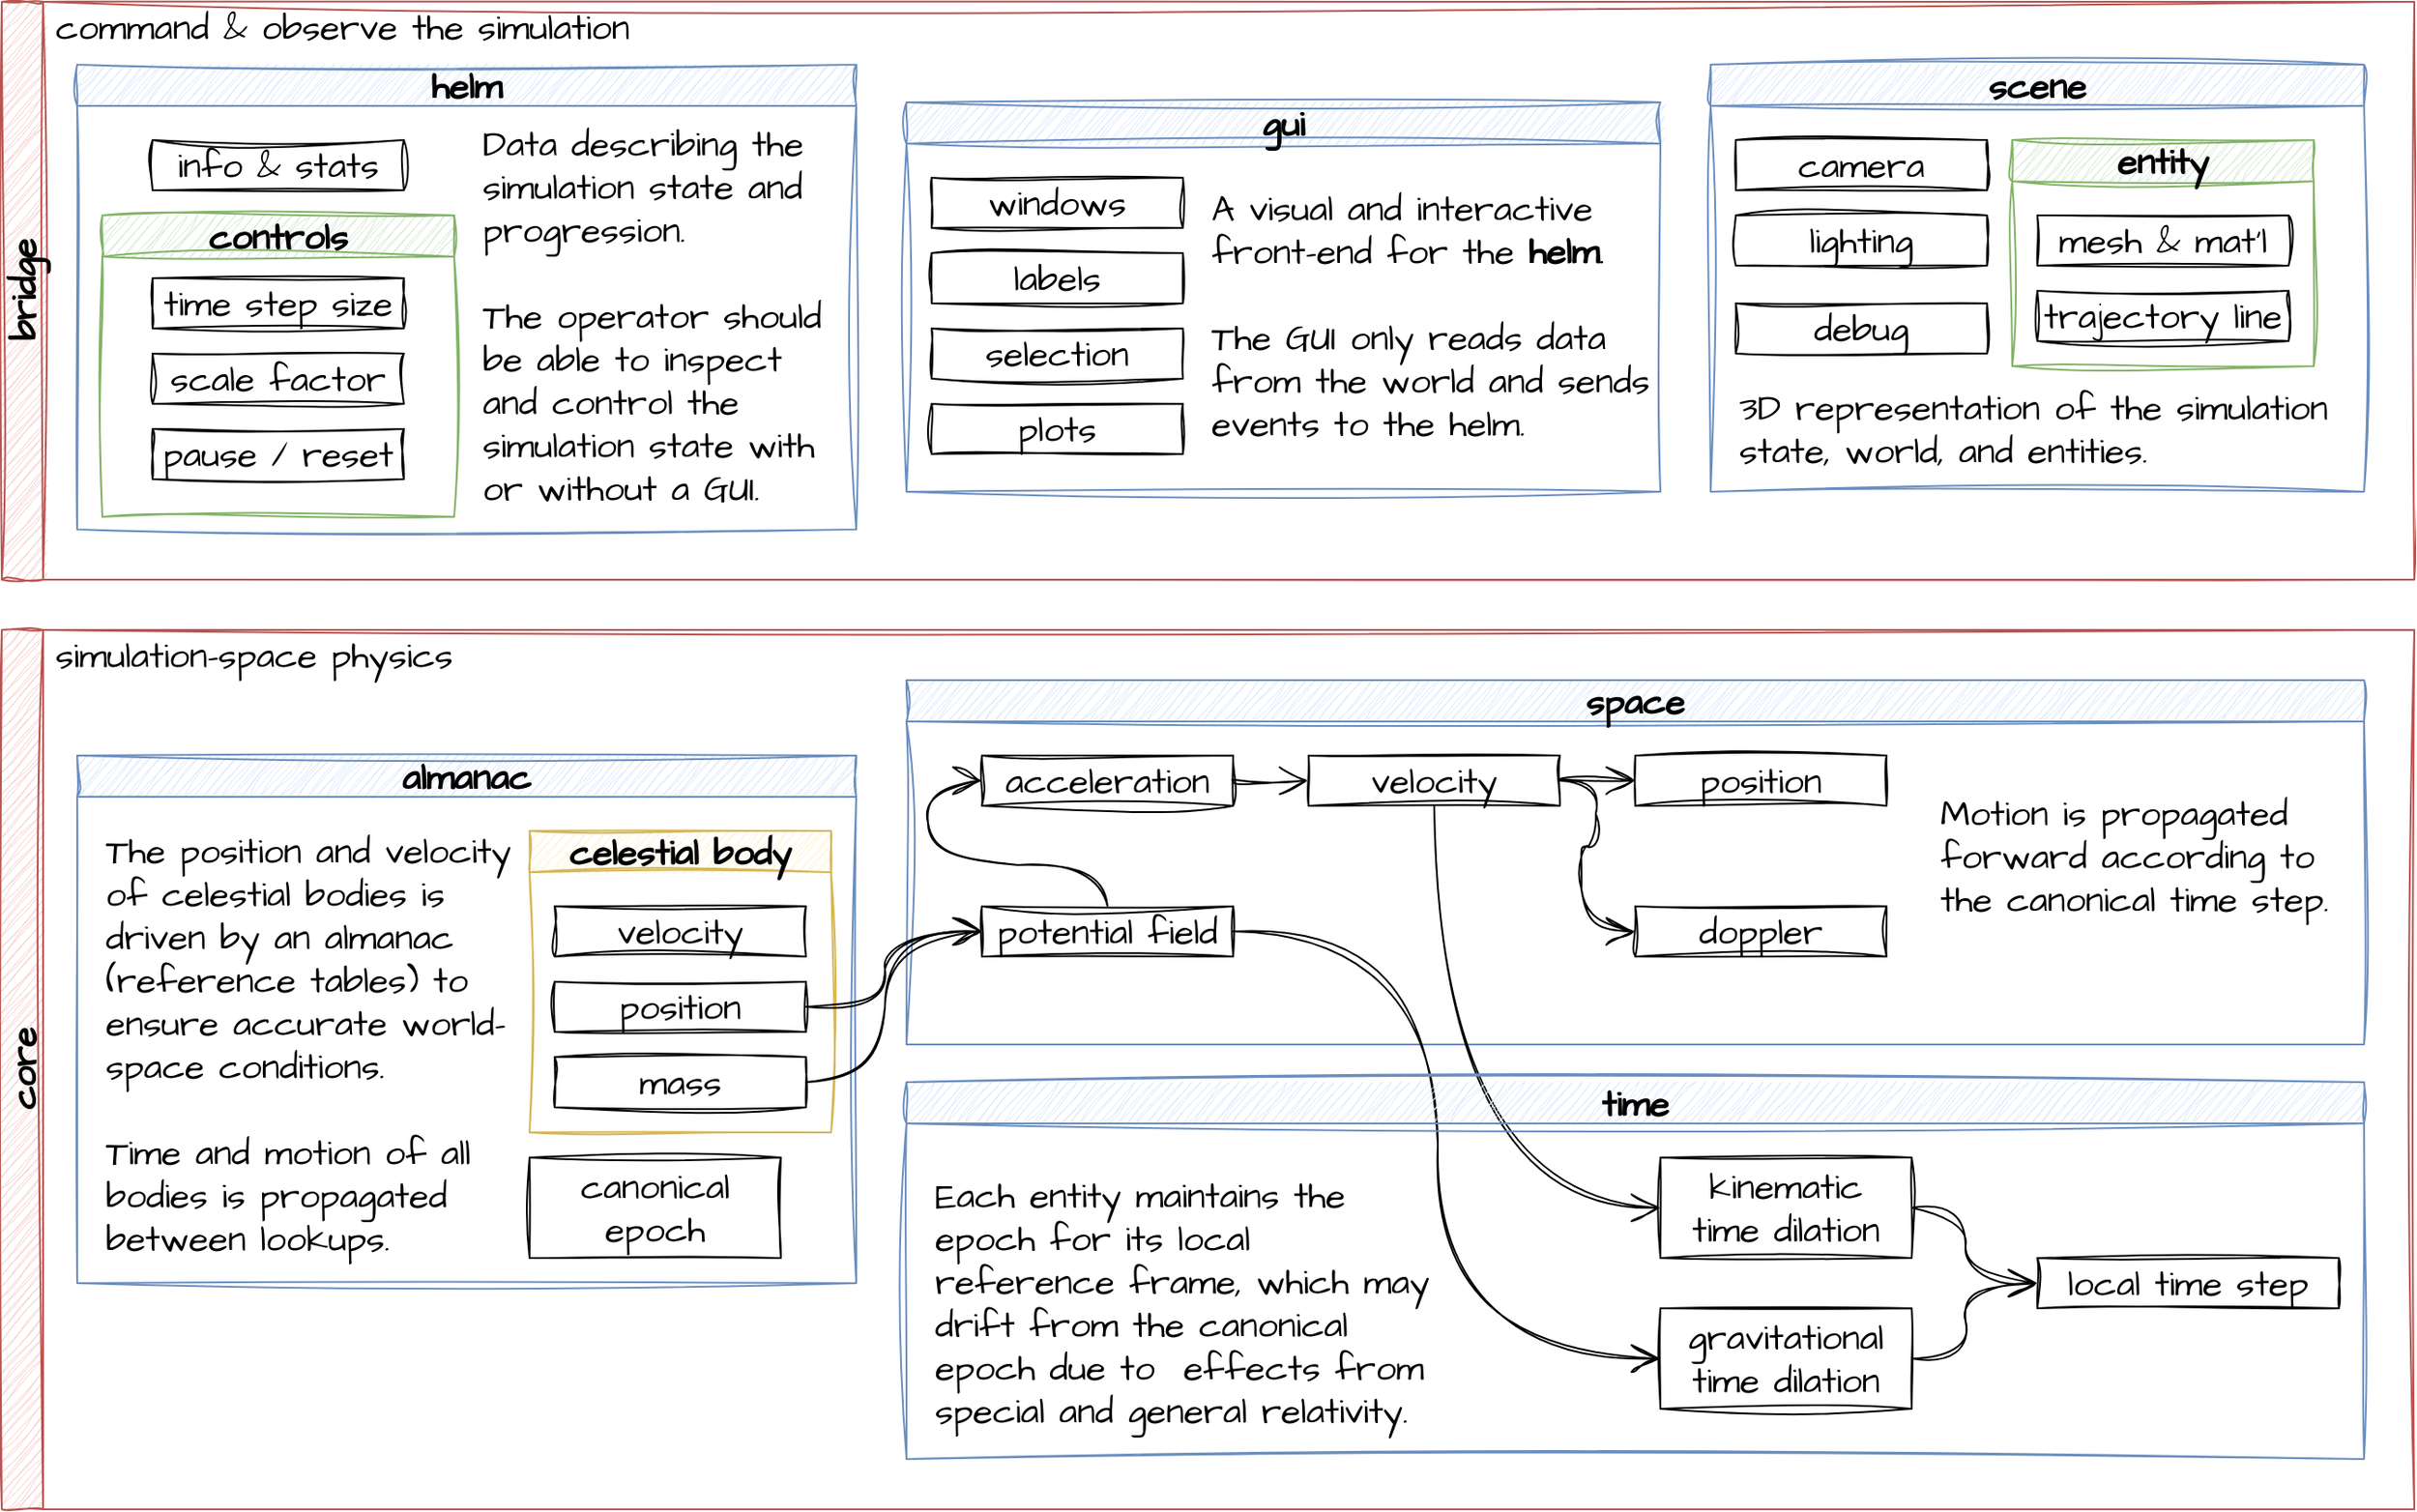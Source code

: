<mxfile>
    <diagram id="0l3K0aD21WyDGiMrzfFD" name="Page-1">
        <mxGraphModel dx="4024" dy="1450" grid="1" gridSize="14" guides="1" tooltips="1" connect="1" arrows="1" fold="1" page="0" pageScale="1" pageWidth="850" pageHeight="1100" background="none" math="0" shadow="0">
            <root>
                <mxCell id="0"/>
                <mxCell id="1" parent="0"/>
                <mxCell id="5" value="core" style="swimlane;horizontal=0;whiteSpace=wrap;html=1;sketch=1;hachureGap=4;jiggle=2;curveFitting=1;fontFamily=Architects Daughter;fontSource=https%3A%2F%2Ffonts.googleapis.com%2Fcss%3Ffamily%3DArchitects%2BDaughter;fontSize=20;fillColor=#f8cecc;strokeColor=#b85450;" parent="1" vertex="1">
                    <mxGeometry x="-896" y="294" width="1344" height="490" as="geometry"/>
                </mxCell>
                <mxCell id="8" value="simulation-space physics" style="text;html=1;strokeColor=none;fillColor=none;align=left;verticalAlign=middle;whiteSpace=wrap;rounded=0;sketch=1;hachureGap=4;jiggle=2;curveFitting=1;fontFamily=Architects Daughter;fontSource=https%3A%2F%2Ffonts.googleapis.com%2Fcss%3Ffamily%3DArchitects%2BDaughter;fontSize=20;" parent="5" vertex="1">
                    <mxGeometry x="28" width="392" height="28" as="geometry"/>
                </mxCell>
                <mxCell id="10" value="space" style="swimlane;whiteSpace=wrap;html=1;sketch=1;hachureGap=4;jiggle=2;curveFitting=1;fontFamily=Architects Daughter;fontSource=https%3A%2F%2Ffonts.googleapis.com%2Fcss%3Ffamily%3DArchitects%2BDaughter;fontSize=20;fillColor=#dae8fc;strokeColor=#6c8ebf;startSize=23;" parent="5" vertex="1">
                    <mxGeometry x="504" y="28" width="812" height="203" as="geometry"/>
                </mxCell>
                <mxCell id="22" value="acceleration" style="rounded=0;whiteSpace=wrap;html=1;sketch=1;hachureGap=4;jiggle=2;curveFitting=1;fontFamily=Architects Daughter;fontSource=https%3A%2F%2Ffonts.googleapis.com%2Fcss%3Ffamily%3DArchitects%2BDaughter;fontSize=20;" parent="10" vertex="1">
                    <mxGeometry x="42" y="42" width="140" height="28" as="geometry"/>
                </mxCell>
                <mxCell id="27" style="edgeStyle=orthogonalEdgeStyle;curved=1;rounded=0;sketch=1;hachureGap=4;jiggle=2;curveFitting=1;orthogonalLoop=1;jettySize=auto;html=1;entryX=0;entryY=0.5;entryDx=0;entryDy=0;fontFamily=Architects Daughter;fontSource=https%3A%2F%2Ffonts.googleapis.com%2Fcss%3Ffamily%3DArchitects%2BDaughter;fontSize=16;endArrow=open;startSize=14;endSize=14;sourcePerimeterSpacing=8;targetPerimeterSpacing=8;exitX=1;exitY=0.5;exitDx=0;exitDy=0;" parent="10" source="22" target="26" edge="1">
                    <mxGeometry relative="1" as="geometry"/>
                </mxCell>
                <mxCell id="33" style="edgeStyle=orthogonalEdgeStyle;curved=1;rounded=0;sketch=1;hachureGap=4;jiggle=2;curveFitting=1;orthogonalLoop=1;jettySize=auto;html=1;exitX=0.5;exitY=0;exitDx=0;exitDy=0;entryX=0;entryY=0.5;entryDx=0;entryDy=0;fontFamily=Architects Daughter;fontSource=https%3A%2F%2Ffonts.googleapis.com%2Fcss%3Ffamily%3DArchitects%2BDaughter;fontSize=16;endArrow=open;startSize=14;endSize=14;sourcePerimeterSpacing=8;targetPerimeterSpacing=8;" parent="10" source="31" target="22" edge="1">
                    <mxGeometry relative="1" as="geometry"/>
                </mxCell>
                <mxCell id="26" value="velocity" style="rounded=0;whiteSpace=wrap;html=1;sketch=1;hachureGap=4;jiggle=2;curveFitting=1;fontFamily=Architects Daughter;fontSource=https%3A%2F%2Ffonts.googleapis.com%2Fcss%3Ffamily%3DArchitects%2BDaughter;fontSize=20;" parent="10" vertex="1">
                    <mxGeometry x="224" y="42" width="140" height="28" as="geometry"/>
                </mxCell>
                <mxCell id="28" style="edgeStyle=orthogonalEdgeStyle;curved=1;rounded=0;sketch=1;hachureGap=4;jiggle=2;curveFitting=1;orthogonalLoop=1;jettySize=auto;html=1;exitX=1;exitY=0.5;exitDx=0;exitDy=0;entryX=0;entryY=0.5;entryDx=0;entryDy=0;fontFamily=Architects Daughter;fontSource=https%3A%2F%2Ffonts.googleapis.com%2Fcss%3Ffamily%3DArchitects%2BDaughter;fontSize=16;endArrow=open;startSize=14;endSize=14;sourcePerimeterSpacing=8;targetPerimeterSpacing=8;" parent="10" source="26" target="23" edge="1">
                    <mxGeometry relative="1" as="geometry"/>
                </mxCell>
                <mxCell id="23" value="position" style="rounded=0;whiteSpace=wrap;html=1;sketch=1;hachureGap=4;jiggle=2;curveFitting=1;fontFamily=Architects Daughter;fontSource=https%3A%2F%2Ffonts.googleapis.com%2Fcss%3Ffamily%3DArchitects%2BDaughter;fontSize=20;" parent="10" vertex="1">
                    <mxGeometry x="406" y="42" width="140" height="28" as="geometry"/>
                </mxCell>
                <mxCell id="31" value="potential field" style="rounded=0;whiteSpace=wrap;html=1;sketch=1;hachureGap=4;jiggle=2;curveFitting=1;fontFamily=Architects Daughter;fontSource=https%3A%2F%2Ffonts.googleapis.com%2Fcss%3Ffamily%3DArchitects%2BDaughter;fontSize=20;" parent="10" vertex="1">
                    <mxGeometry x="42" y="126" width="140" height="28" as="geometry"/>
                </mxCell>
                <mxCell id="115" value="doppler" style="rounded=0;whiteSpace=wrap;html=1;sketch=1;hachureGap=4;jiggle=2;curveFitting=1;fontFamily=Architects Daughter;fontSource=https%3A%2F%2Ffonts.googleapis.com%2Fcss%3Ffamily%3DArchitects%2BDaughter;fontSize=20;" vertex="1" parent="10">
                    <mxGeometry x="406" y="126" width="140" height="28" as="geometry"/>
                </mxCell>
                <mxCell id="137" style="edgeStyle=orthogonalEdgeStyle;curved=1;rounded=0;sketch=1;hachureGap=4;jiggle=2;curveFitting=1;orthogonalLoop=1;jettySize=auto;html=1;exitX=1;exitY=0.5;exitDx=0;exitDy=0;entryX=0;entryY=0.5;entryDx=0;entryDy=0;fontFamily=Architects Daughter;fontSource=https%3A%2F%2Ffonts.googleapis.com%2Fcss%3Ffamily%3DArchitects%2BDaughter;fontSize=16;endArrow=open;startSize=14;endSize=14;sourcePerimeterSpacing=8;targetPerimeterSpacing=8;" edge="1" parent="10" source="26" target="115">
                    <mxGeometry relative="1" as="geometry"/>
                </mxCell>
                <mxCell id="141" value="Motion is propagated forward according to the canonical time step." style="text;html=1;strokeColor=none;fillColor=none;align=left;verticalAlign=middle;whiteSpace=wrap;rounded=0;shadow=0;sketch=1;hachureGap=4;jiggle=2;curveFitting=1;strokeWidth=1;fontFamily=Architects Daughter;fontSource=https%3A%2F%2Ffonts.googleapis.com%2Fcss%3Ffamily%3DArchitects%2BDaughter;fontSize=20;" vertex="1" parent="10">
                    <mxGeometry x="574" y="42" width="224" height="112" as="geometry"/>
                </mxCell>
                <mxCell id="76" value="almanac" style="swimlane;whiteSpace=wrap;html=1;rounded=0;shadow=0;sketch=1;hachureGap=4;jiggle=2;curveFitting=1;strokeColor=#6c8ebf;strokeWidth=1;fontFamily=Architects Daughter;fontSource=https%3A%2F%2Ffonts.googleapis.com%2Fcss%3Ffamily%3DArchitects%2BDaughter;fontSize=20;fillColor=#dae8fc;" vertex="1" parent="5">
                    <mxGeometry x="42" y="70" width="434" height="294" as="geometry"/>
                </mxCell>
                <mxCell id="99" value="celestial body" style="swimlane;whiteSpace=wrap;html=1;rounded=0;shadow=0;sketch=1;hachureGap=4;jiggle=2;curveFitting=1;strokeColor=#d6b656;strokeWidth=1;fontFamily=Architects Daughter;fontSource=https%3A%2F%2Ffonts.googleapis.com%2Fcss%3Ffamily%3DArchitects%2BDaughter;fontSize=20;fillColor=#fff2cc;" vertex="1" parent="76">
                    <mxGeometry x="252" y="42" width="168" height="168" as="geometry"/>
                </mxCell>
                <mxCell id="100" value="position" style="rounded=0;whiteSpace=wrap;html=1;sketch=1;hachureGap=4;jiggle=2;curveFitting=1;fontFamily=Architects Daughter;fontSource=https%3A%2F%2Ffonts.googleapis.com%2Fcss%3Ffamily%3DArchitects%2BDaughter;fontSize=20;" vertex="1" parent="99">
                    <mxGeometry x="14" y="84" width="140" height="28" as="geometry"/>
                </mxCell>
                <mxCell id="101" value="velocity" style="rounded=0;whiteSpace=wrap;html=1;sketch=1;hachureGap=4;jiggle=2;curveFitting=1;fontFamily=Architects Daughter;fontSource=https%3A%2F%2Ffonts.googleapis.com%2Fcss%3Ffamily%3DArchitects%2BDaughter;fontSize=20;" vertex="1" parent="99">
                    <mxGeometry x="14" y="42" width="140" height="28" as="geometry"/>
                </mxCell>
                <mxCell id="135" value="mass" style="rounded=0;whiteSpace=wrap;html=1;sketch=1;hachureGap=4;jiggle=2;curveFitting=1;fontFamily=Architects Daughter;fontSource=https%3A%2F%2Ffonts.googleapis.com%2Fcss%3Ffamily%3DArchitects%2BDaughter;fontSize=20;" vertex="1" parent="99">
                    <mxGeometry x="14" y="126" width="140" height="28" as="geometry"/>
                </mxCell>
                <mxCell id="138" value="canonical epoch" style="rounded=0;whiteSpace=wrap;html=1;sketch=1;hachureGap=4;jiggle=2;curveFitting=1;fontFamily=Architects Daughter;fontSource=https%3A%2F%2Ffonts.googleapis.com%2Fcss%3Ffamily%3DArchitects%2BDaughter;fontSize=20;" vertex="1" parent="76">
                    <mxGeometry x="252" y="224" width="140" height="56" as="geometry"/>
                </mxCell>
                <mxCell id="139" value="The position and velocity of celestial bodies is driven by an almanac (reference tables) to ensure accurate world-space conditions.&lt;br&gt;&lt;br&gt;Time and motion of all bodies is propagated between lookups." style="text;html=1;strokeColor=none;fillColor=none;align=left;verticalAlign=middle;whiteSpace=wrap;rounded=0;shadow=0;sketch=1;hachureGap=4;jiggle=2;curveFitting=1;strokeWidth=1;fontFamily=Architects Daughter;fontSource=https%3A%2F%2Ffonts.googleapis.com%2Fcss%3Ffamily%3DArchitects%2BDaughter;fontSize=20;" vertex="1" parent="76">
                    <mxGeometry x="14" y="42" width="238" height="238" as="geometry"/>
                </mxCell>
                <mxCell id="114" style="edgeStyle=orthogonalEdgeStyle;curved=1;rounded=0;sketch=1;hachureGap=4;jiggle=2;curveFitting=1;orthogonalLoop=1;jettySize=auto;html=1;exitX=1;exitY=0.5;exitDx=0;exitDy=0;entryX=0;entryY=0.5;entryDx=0;entryDy=0;fontFamily=Architects Daughter;fontSource=https%3A%2F%2Ffonts.googleapis.com%2Fcss%3Ffamily%3DArchitects%2BDaughter;fontSize=16;endArrow=open;startSize=14;endSize=14;sourcePerimeterSpacing=8;targetPerimeterSpacing=8;" edge="1" parent="5" source="100" target="31">
                    <mxGeometry relative="1" as="geometry">
                        <mxPoint x="446" y="154" as="sourcePoint"/>
                    </mxGeometry>
                </mxCell>
                <mxCell id="35" style="edgeStyle=orthogonalEdgeStyle;curved=1;rounded=0;sketch=1;hachureGap=4;jiggle=2;curveFitting=1;orthogonalLoop=1;jettySize=auto;html=1;exitX=1;exitY=0.5;exitDx=0;exitDy=0;fontFamily=Architects Daughter;fontSource=https%3A%2F%2Ffonts.googleapis.com%2Fcss%3Ffamily%3DArchitects%2BDaughter;fontSize=16;endArrow=open;startSize=14;endSize=14;sourcePerimeterSpacing=8;targetPerimeterSpacing=8;entryX=0;entryY=0.5;entryDx=0;entryDy=0;" parent="5" source="31" target="32" edge="1">
                    <mxGeometry relative="1" as="geometry">
                        <mxPoint x="612.5" y="196" as="targetPoint"/>
                    </mxGeometry>
                </mxCell>
                <mxCell id="121" style="edgeStyle=orthogonalEdgeStyle;curved=1;rounded=0;sketch=1;hachureGap=4;jiggle=2;curveFitting=1;orthogonalLoop=1;jettySize=auto;html=1;exitX=0.5;exitY=1;exitDx=0;exitDy=0;entryX=0;entryY=0.5;entryDx=0;entryDy=0;fontFamily=Architects Daughter;fontSource=https%3A%2F%2Ffonts.googleapis.com%2Fcss%3Ffamily%3DArchitects%2BDaughter;fontSize=16;endArrow=open;startSize=14;endSize=14;sourcePerimeterSpacing=8;targetPerimeterSpacing=8;" edge="1" parent="5" source="26" target="119">
                    <mxGeometry relative="1" as="geometry"/>
                </mxCell>
                <mxCell id="134" value="time" style="swimlane;whiteSpace=wrap;html=1;rounded=0;shadow=0;sketch=1;hachureGap=4;jiggle=2;curveFitting=1;strokeColor=#6c8ebf;strokeWidth=1;fontFamily=Architects Daughter;fontSource=https%3A%2F%2Ffonts.googleapis.com%2Fcss%3Ffamily%3DArchitects%2BDaughter;fontSize=20;fillColor=#dae8fc;" vertex="1" parent="5">
                    <mxGeometry x="504" y="252" width="812" height="210" as="geometry"/>
                </mxCell>
                <mxCell id="32" value="gravitational&lt;br&gt;time dilation" style="rounded=0;whiteSpace=wrap;html=1;sketch=1;hachureGap=4;jiggle=2;curveFitting=1;fontFamily=Architects Daughter;fontSource=https%3A%2F%2Ffonts.googleapis.com%2Fcss%3Ffamily%3DArchitects%2BDaughter;fontSize=20;" parent="134" vertex="1">
                    <mxGeometry x="420" y="126" width="140" height="56" as="geometry"/>
                </mxCell>
                <mxCell id="119" value="kinematic&lt;br&gt;time dilation" style="rounded=0;whiteSpace=wrap;html=1;sketch=1;hachureGap=4;jiggle=2;curveFitting=1;fontFamily=Architects Daughter;fontSource=https%3A%2F%2Ffonts.googleapis.com%2Fcss%3Ffamily%3DArchitects%2BDaughter;fontSize=20;" vertex="1" parent="134">
                    <mxGeometry x="420" y="42" width="140" height="56" as="geometry"/>
                </mxCell>
                <mxCell id="131" value="local time step" style="rounded=0;whiteSpace=wrap;html=1;sketch=1;hachureGap=4;jiggle=2;curveFitting=1;fontFamily=Architects Daughter;fontSource=https%3A%2F%2Ffonts.googleapis.com%2Fcss%3Ffamily%3DArchitects%2BDaughter;fontSize=20;" vertex="1" parent="134">
                    <mxGeometry x="630" y="98" width="168" height="28" as="geometry"/>
                </mxCell>
                <mxCell id="132" style="edgeStyle=orthogonalEdgeStyle;curved=1;rounded=0;sketch=1;hachureGap=4;jiggle=2;curveFitting=1;orthogonalLoop=1;jettySize=auto;html=1;exitX=1;exitY=0.5;exitDx=0;exitDy=0;entryX=0;entryY=0.5;entryDx=0;entryDy=0;fontFamily=Architects Daughter;fontSource=https%3A%2F%2Ffonts.googleapis.com%2Fcss%3Ffamily%3DArchitects%2BDaughter;fontSize=16;endArrow=open;startSize=14;endSize=14;sourcePerimeterSpacing=8;targetPerimeterSpacing=8;" edge="1" parent="134" source="32" target="131">
                    <mxGeometry relative="1" as="geometry"/>
                </mxCell>
                <mxCell id="133" style="edgeStyle=orthogonalEdgeStyle;curved=1;rounded=0;sketch=1;hachureGap=4;jiggle=2;curveFitting=1;orthogonalLoop=1;jettySize=auto;html=1;exitX=1;exitY=0.5;exitDx=0;exitDy=0;fontFamily=Architects Daughter;fontSource=https%3A%2F%2Ffonts.googleapis.com%2Fcss%3Ffamily%3DArchitects%2BDaughter;fontSize=16;endArrow=open;startSize=14;endSize=14;sourcePerimeterSpacing=8;targetPerimeterSpacing=8;entryX=0;entryY=0.5;entryDx=0;entryDy=0;" edge="1" parent="134" source="119" target="131">
                    <mxGeometry relative="1" as="geometry">
                        <mxPoint x="644" y="56" as="targetPoint"/>
                    </mxGeometry>
                </mxCell>
                <mxCell id="140" value="Each entity maintains the epoch for its local reference frame, which may drift from the canonical epoch due to&amp;nbsp; effects from special and general relativity." style="text;html=1;strokeColor=none;fillColor=none;align=left;verticalAlign=middle;whiteSpace=wrap;rounded=0;shadow=0;sketch=1;hachureGap=4;jiggle=2;curveFitting=1;strokeWidth=1;fontFamily=Architects Daughter;fontSource=https%3A%2F%2Ffonts.googleapis.com%2Fcss%3Ffamily%3DArchitects%2BDaughter;fontSize=20;" vertex="1" parent="134">
                    <mxGeometry x="14" y="35" width="280" height="175" as="geometry"/>
                </mxCell>
                <mxCell id="136" style="edgeStyle=orthogonalEdgeStyle;curved=1;rounded=0;sketch=1;hachureGap=4;jiggle=2;curveFitting=1;orthogonalLoop=1;jettySize=auto;html=1;exitX=1;exitY=0.5;exitDx=0;exitDy=0;fontFamily=Architects Daughter;fontSource=https%3A%2F%2Ffonts.googleapis.com%2Fcss%3Ffamily%3DArchitects%2BDaughter;fontSize=16;endArrow=open;startSize=14;endSize=14;sourcePerimeterSpacing=8;targetPerimeterSpacing=8;entryX=0;entryY=0.5;entryDx=0;entryDy=0;" edge="1" parent="5" source="135" target="31">
                    <mxGeometry relative="1" as="geometry">
                        <mxPoint x="490" y="308" as="targetPoint"/>
                    </mxGeometry>
                </mxCell>
                <mxCell id="6" value="bridge" style="swimlane;horizontal=0;whiteSpace=wrap;html=1;sketch=1;hachureGap=4;jiggle=2;curveFitting=1;fontFamily=Architects Daughter;fontSource=https%3A%2F%2Ffonts.googleapis.com%2Fcss%3Ffamily%3DArchitects%2BDaughter;fontSize=20;fillColor=#f8cecc;strokeColor=#b85450;startSize=23;" parent="1" vertex="1">
                    <mxGeometry x="-896" y="-56" width="1344" height="322" as="geometry"/>
                </mxCell>
                <mxCell id="7" value="command &amp;amp; observe the simulation" style="text;html=1;strokeColor=none;fillColor=none;align=left;verticalAlign=middle;whiteSpace=wrap;rounded=0;sketch=1;hachureGap=4;jiggle=2;curveFitting=1;fontFamily=Architects Daughter;fontSource=https%3A%2F%2Ffonts.googleapis.com%2Fcss%3Ffamily%3DArchitects%2BDaughter;fontSize=20;" parent="6" vertex="1">
                    <mxGeometry x="28" width="350" height="28" as="geometry"/>
                </mxCell>
                <mxCell id="85" value="helm" style="swimlane;whiteSpace=wrap;html=1;sketch=1;hachureGap=4;jiggle=2;curveFitting=1;fontFamily=Architects Daughter;fontSource=https%3A%2F%2Ffonts.googleapis.com%2Fcss%3Ffamily%3DArchitects%2BDaughter;fontSize=20;fillColor=#dae8fc;strokeColor=#6c8ebf;" vertex="1" parent="6">
                    <mxGeometry x="42" y="35" width="434" height="259" as="geometry"/>
                </mxCell>
                <mxCell id="80" value="controls" style="swimlane;whiteSpace=wrap;html=1;sketch=1;hachureGap=4;jiggle=2;curveFitting=1;fontFamily=Architects Daughter;fontSource=https%3A%2F%2Ffonts.googleapis.com%2Fcss%3Ffamily%3DArchitects%2BDaughter;fontSize=20;fillColor=#d5e8d4;strokeColor=#82b366;" vertex="1" parent="85">
                    <mxGeometry x="14" y="84" width="196" height="168" as="geometry"/>
                </mxCell>
                <mxCell id="92" value="time step size" style="rounded=0;whiteSpace=wrap;html=1;sketch=1;hachureGap=4;jiggle=2;curveFitting=1;fontFamily=Architects Daughter;fontSource=https%3A%2F%2Ffonts.googleapis.com%2Fcss%3Ffamily%3DArchitects%2BDaughter;fontSize=20;" vertex="1" parent="80">
                    <mxGeometry x="28" y="35" width="140" height="28" as="geometry"/>
                </mxCell>
                <mxCell id="93" value="pause / reset" style="rounded=0;whiteSpace=wrap;html=1;sketch=1;hachureGap=4;jiggle=2;curveFitting=1;fontFamily=Architects Daughter;fontSource=https%3A%2F%2Ffonts.googleapis.com%2Fcss%3Ffamily%3DArchitects%2BDaughter;fontSize=20;" vertex="1" parent="80">
                    <mxGeometry x="28" y="119" width="140" height="28" as="geometry"/>
                </mxCell>
                <mxCell id="94" value="scale factor" style="rounded=0;whiteSpace=wrap;html=1;sketch=1;hachureGap=4;jiggle=2;curveFitting=1;fontFamily=Architects Daughter;fontSource=https%3A%2F%2Ffonts.googleapis.com%2Fcss%3Ffamily%3DArchitects%2BDaughter;fontSize=20;" vertex="1" parent="80">
                    <mxGeometry x="28" y="77" width="140" height="28" as="geometry"/>
                </mxCell>
                <mxCell id="84" value="info &amp;amp; stats" style="rounded=0;whiteSpace=wrap;html=1;sketch=1;hachureGap=4;jiggle=2;curveFitting=1;fontFamily=Architects Daughter;fontSource=https%3A%2F%2Ffonts.googleapis.com%2Fcss%3Ffamily%3DArchitects%2BDaughter;fontSize=20;" vertex="1" parent="85">
                    <mxGeometry x="42" y="42" width="140" height="28" as="geometry"/>
                </mxCell>
                <mxCell id="95" value="Data describing the simulation state and progression.&lt;br&gt;&lt;br&gt;The operator should be able to inspect and control the simulation state with or without a GUI." style="text;html=1;strokeColor=none;fillColor=none;align=left;verticalAlign=middle;whiteSpace=wrap;rounded=0;shadow=0;sketch=1;hachureGap=4;jiggle=2;curveFitting=1;strokeWidth=1;fontFamily=Architects Daughter;fontSource=https%3A%2F%2Ffonts.googleapis.com%2Fcss%3Ffamily%3DArchitects%2BDaughter;fontSize=20;" vertex="1" parent="85">
                    <mxGeometry x="224" y="28" width="196" height="224" as="geometry"/>
                </mxCell>
                <mxCell id="15" value="gui" style="swimlane;whiteSpace=wrap;html=1;sketch=1;hachureGap=4;jiggle=2;curveFitting=1;fontFamily=Architects Daughter;fontSource=https%3A%2F%2Ffonts.googleapis.com%2Fcss%3Ffamily%3DArchitects%2BDaughter;fontSize=20;fillColor=#dae8fc;strokeColor=#6c8ebf;" parent="6" vertex="1">
                    <mxGeometry x="504" y="56" width="420" height="217" as="geometry"/>
                </mxCell>
                <mxCell id="19" value="windows" style="rounded=0;whiteSpace=wrap;html=1;sketch=1;hachureGap=4;jiggle=2;curveFitting=1;fontFamily=Architects Daughter;fontSource=https%3A%2F%2Ffonts.googleapis.com%2Fcss%3Ffamily%3DArchitects%2BDaughter;fontSize=20;" parent="15" vertex="1">
                    <mxGeometry x="14" y="42" width="140" height="28" as="geometry"/>
                </mxCell>
                <mxCell id="21" value="selection" style="rounded=0;whiteSpace=wrap;html=1;sketch=1;hachureGap=4;jiggle=2;curveFitting=1;fontFamily=Architects Daughter;fontSource=https%3A%2F%2Ffonts.googleapis.com%2Fcss%3Ffamily%3DArchitects%2BDaughter;fontSize=20;" parent="15" vertex="1">
                    <mxGeometry x="14" y="126" width="140" height="28" as="geometry"/>
                </mxCell>
                <mxCell id="20" value="labels" style="rounded=0;whiteSpace=wrap;html=1;sketch=1;hachureGap=4;jiggle=2;curveFitting=1;fontFamily=Architects Daughter;fontSource=https%3A%2F%2Ffonts.googleapis.com%2Fcss%3Ffamily%3DArchitects%2BDaughter;fontSize=20;" parent="15" vertex="1">
                    <mxGeometry x="14" y="84" width="140" height="28" as="geometry"/>
                </mxCell>
                <mxCell id="79" value="plots" style="rounded=0;whiteSpace=wrap;html=1;sketch=1;hachureGap=4;jiggle=2;curveFitting=1;fontFamily=Architects Daughter;fontSource=https%3A%2F%2Ffonts.googleapis.com%2Fcss%3Ffamily%3DArchitects%2BDaughter;fontSize=20;" vertex="1" parent="15">
                    <mxGeometry x="14" y="168" width="140" height="28" as="geometry"/>
                </mxCell>
                <mxCell id="117" value="A visual and interactive front-end for the &lt;b&gt;helm&lt;/b&gt;.&lt;br&gt;&lt;br&gt;The GUI only reads data&amp;nbsp; from the world and sends events to the helm." style="text;html=1;strokeColor=none;fillColor=none;align=left;verticalAlign=middle;whiteSpace=wrap;rounded=0;shadow=0;sketch=1;hachureGap=4;jiggle=2;curveFitting=1;strokeWidth=1;fontFamily=Architects Daughter;fontSource=https%3A%2F%2Ffonts.googleapis.com%2Fcss%3Ffamily%3DArchitects%2BDaughter;fontSize=20;" vertex="1" parent="15">
                    <mxGeometry x="168" y="42" width="252" height="154" as="geometry"/>
                </mxCell>
                <mxCell id="16" value="scene" style="swimlane;whiteSpace=wrap;html=1;sketch=1;hachureGap=4;jiggle=2;curveFitting=1;fontFamily=Architects Daughter;fontSource=https%3A%2F%2Ffonts.googleapis.com%2Fcss%3Ffamily%3DArchitects%2BDaughter;fontSize=20;fillColor=#dae8fc;strokeColor=#6c8ebf;startSize=23;" parent="6" vertex="1">
                    <mxGeometry x="952" y="35" width="364" height="238" as="geometry"/>
                </mxCell>
                <mxCell id="14" value="camera" style="rounded=0;whiteSpace=wrap;html=1;sketch=1;hachureGap=4;jiggle=2;curveFitting=1;fontFamily=Architects Daughter;fontSource=https%3A%2F%2Ffonts.googleapis.com%2Fcss%3Ffamily%3DArchitects%2BDaughter;fontSize=20;" parent="16" vertex="1">
                    <mxGeometry x="14" y="42" width="140" height="28" as="geometry"/>
                </mxCell>
                <mxCell id="18" value="lighting" style="rounded=0;whiteSpace=wrap;html=1;sketch=1;hachureGap=4;jiggle=2;curveFitting=1;fontFamily=Architects Daughter;fontSource=https%3A%2F%2Ffonts.googleapis.com%2Fcss%3Ffamily%3DArchitects%2BDaughter;fontSize=20;" parent="16" vertex="1">
                    <mxGeometry x="14" y="84" width="140" height="28" as="geometry"/>
                </mxCell>
                <mxCell id="51" value="entity" style="swimlane;whiteSpace=wrap;html=1;sketch=1;hachureGap=4;jiggle=2;curveFitting=1;fontFamily=Architects Daughter;fontSource=https%3A%2F%2Ffonts.googleapis.com%2Fcss%3Ffamily%3DArchitects%2BDaughter;fontSize=20;fillColor=#d5e8d4;strokeColor=#82b366;" vertex="1" parent="16">
                    <mxGeometry x="168" y="42" width="168" height="126" as="geometry"/>
                </mxCell>
                <mxCell id="49" value="trajectory line" style="rounded=0;whiteSpace=wrap;html=1;sketch=1;hachureGap=4;jiggle=2;curveFitting=1;fontFamily=Architects Daughter;fontSource=https%3A%2F%2Ffonts.googleapis.com%2Fcss%3Ffamily%3DArchitects%2BDaughter;fontSize=20;" vertex="1" parent="51">
                    <mxGeometry x="14" y="84" width="140" height="28" as="geometry"/>
                </mxCell>
                <mxCell id="17" value="mesh &amp;amp; mat'l" style="rounded=0;whiteSpace=wrap;html=1;sketch=1;hachureGap=4;jiggle=2;curveFitting=1;fontFamily=Architects Daughter;fontSource=https%3A%2F%2Ffonts.googleapis.com%2Fcss%3Ffamily%3DArchitects%2BDaughter;fontSize=20;" parent="51" vertex="1">
                    <mxGeometry x="14" y="42" width="140" height="28" as="geometry"/>
                </mxCell>
                <mxCell id="90" value="debug" style="rounded=0;whiteSpace=wrap;html=1;sketch=1;hachureGap=4;jiggle=2;curveFitting=1;fontFamily=Architects Daughter;fontSource=https%3A%2F%2Ffonts.googleapis.com%2Fcss%3Ffamily%3DArchitects%2BDaughter;fontSize=20;" vertex="1" parent="16">
                    <mxGeometry x="14" y="133" width="140" height="28" as="geometry"/>
                </mxCell>
                <mxCell id="118" value="3D representation of the simulation state, world, and entities." style="text;html=1;strokeColor=none;fillColor=none;align=left;verticalAlign=middle;whiteSpace=wrap;rounded=0;shadow=0;sketch=1;hachureGap=4;jiggle=2;curveFitting=1;strokeWidth=1;fontFamily=Architects Daughter;fontSource=https%3A%2F%2Ffonts.googleapis.com%2Fcss%3Ffamily%3DArchitects%2BDaughter;fontSize=20;" vertex="1" parent="16">
                    <mxGeometry x="14" y="168" width="336" height="70" as="geometry"/>
                </mxCell>
            </root>
        </mxGraphModel>
    </diagram>
</mxfile>